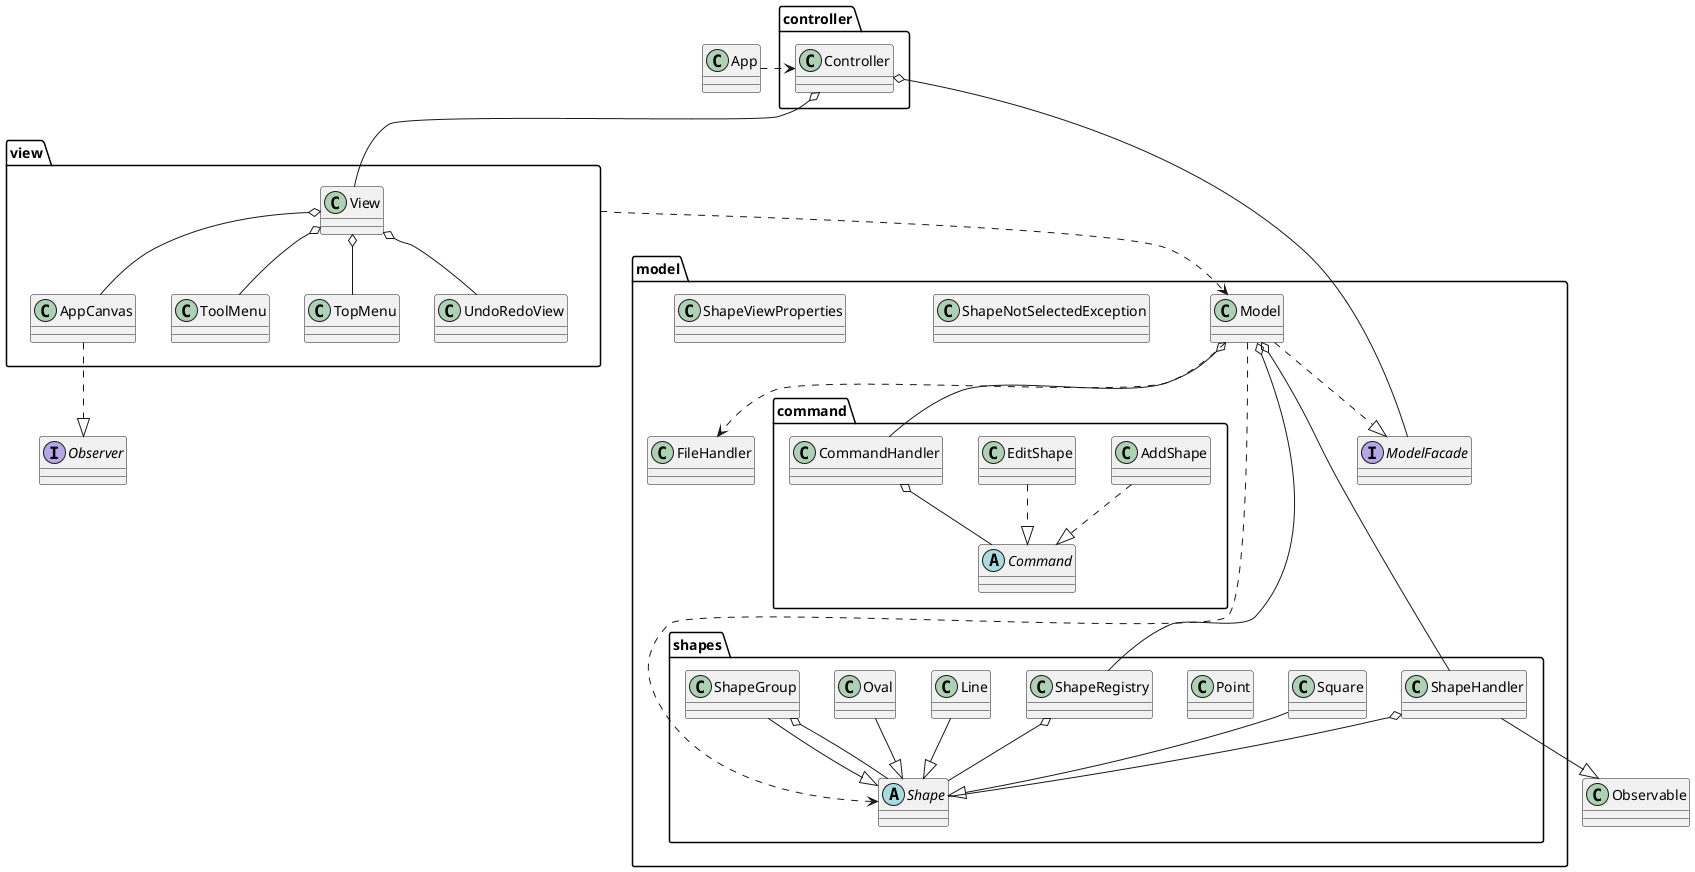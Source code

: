 @startuml

package controller {
    class Controller
}
package model {
    package command {
        abstract class Command
        class AddShape
        class EditShape
        class CommandHandler
    }
    package shapes {
        abstract class Shape
        class Line
        class Oval
        class Point
        class ShapeGroup
        class ShapeHandler
        class ShapeRegistry
        class Square
    }
    class FileHandler
    class Model
    interface ModelFacade
    class ShapeNotSelectedException
    class ShapeViewProperties
}
package view {
    class AppCanvas
    class ToolMenu
    class TopMenu
    class UndoRedoView
    class View
}

class App
App .> Controller

Controller o-- ModelFacade
Controller o-- View
view ..> Model
View o-- TopMenu
View o-- ToolMenu
View o-- AppCanvas
View o-- UndoRedoView
AppCanvas ..|> Observer
interface Observer

Model ..|> ModelFacade
Model ...> Shape
Model ..> FileHandler
Model o---- ShapeHandler
Model o--- ShapeRegistry
Model o-- CommandHandler

Line --|> Shape
Oval --|> Shape
ShapeGroup --|> Shape
ShapeGroup o-- Shape
Square --|> Shape
ShapeRegistry o-- Shape
ShapeHandler --|> Observable
ShapeHandler o-- Shape

AddShape ..|> Command
EditShape ..|> Command
CommandHandler o-- Command

@enduml